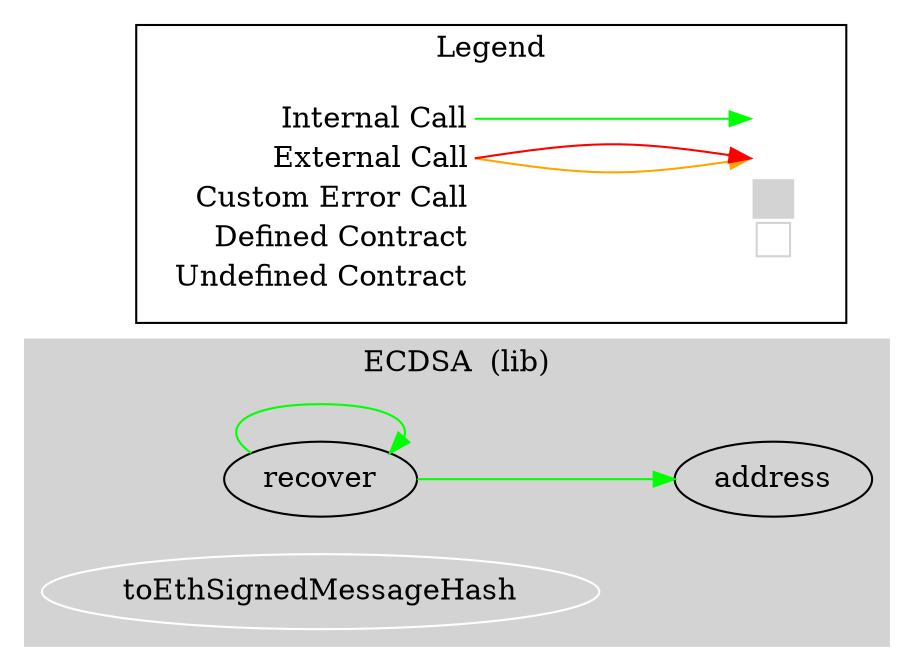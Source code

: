 digraph G {
  graph [ ratio = "auto", page = "100", compound =true ];
subgraph "clusterECDSA" {
  graph [ label = "ECDSA  (lib)", color = "lightgray", style = "filled", bgcolor = "lightgray" ];
  "ECDSA.recover" [ label = "recover" ];
  "ECDSA.toEthSignedMessageHash" [ label = "toEthSignedMessageHash", color = "white" ];
  "ECDSA.address" [ label = "address" ];
}

  "ECDSA.recover";
  "ECDSA.address";
  "ECDSA.recover" -> "ECDSA.recover" [ color = "green" ];
  "ECDSA.recover" -> "ECDSA.address" [ color = "green" ];


rankdir=LR
node [shape=plaintext]
subgraph cluster_01 { 
label = "Legend";
key [label=<<table border="0" cellpadding="2" cellspacing="0" cellborder="0">
  <tr><td align="right" port="i1">Internal Call</td></tr>
  <tr><td align="right" port="i2">External Call</td></tr>
  <tr><td align="right" port="i2">Custom Error Call</td></tr>
  <tr><td align="right" port="i3">Defined Contract</td></tr>
  <tr><td align="right" port="i4">Undefined Contract</td></tr>
  </table>>]
key2 [label=<<table border="0" cellpadding="2" cellspacing="0" cellborder="0">
  <tr><td port="i1">&nbsp;&nbsp;&nbsp;</td></tr>
  <tr><td port="i2">&nbsp;&nbsp;&nbsp;</td></tr>
  <tr><td port="i3" bgcolor="lightgray">&nbsp;&nbsp;&nbsp;</td></tr>
  <tr><td port="i4">
    <table border="1" cellborder="0" cellspacing="0" cellpadding="7" color="lightgray">
      <tr>
       <td></td>
      </tr>
     </table>
  </td></tr>
  </table>>]
key:i1:e -> key2:i1:w [color="green"]
key:i2:e -> key2:i2:w [color="orange"]
key:i2:e -> key2:i2:w [color="red"]
}
}

